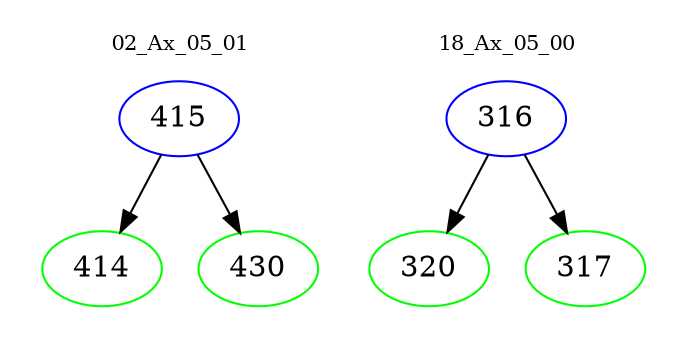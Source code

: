 digraph{
subgraph cluster_0 {
color = white
label = "02_Ax_05_01";
fontsize=10;
T0_415 [label="415", color="blue"]
T0_415 -> T0_414 [color="black"]
T0_414 [label="414", color="green"]
T0_415 -> T0_430 [color="black"]
T0_430 [label="430", color="green"]
}
subgraph cluster_1 {
color = white
label = "18_Ax_05_00";
fontsize=10;
T1_316 [label="316", color="blue"]
T1_316 -> T1_320 [color="black"]
T1_320 [label="320", color="green"]
T1_316 -> T1_317 [color="black"]
T1_317 [label="317", color="green"]
}
}
